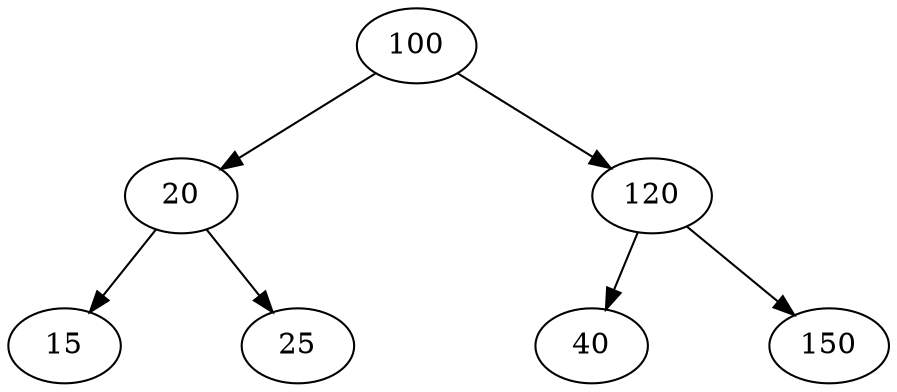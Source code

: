 digraph linkedlist {
      nodesep = 0.8;
      noderank = 0.5;
      
      {node [style = invis, label = ""] ; cx_100;}
      
      {rank=same; 20; 120; cx_100;}
      {rank=same; 15; 25; }
      {rank=same; 40; 150; }
      
      
      100 -> 20;
      100 -> 120; 
      20 -> 15;
      20 -> 25;
      120 -> 40;
      120 -> 150;
       
     {edge [style= invis];
     
     //distance the nodes
     
     100 = cx_100;
     20 -> cx_100 -> 120;
     
     //
     15:e -> 25:w;
     40:e -> 150:w;
     }
     
}
